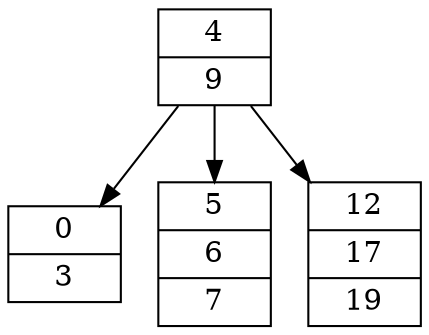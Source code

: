 digraph {
    node [shape = record];
    1442407170 [label="{4|9}"]
    1028566121 [label="{0|3}"]
    1118140819 [label="{5|6|7}"]
    1975012498 [label="{12|17|19}"]
    1442407170 -> 1028566121;
    1442407170 -> 1118140819;
    1442407170 -> 1975012498;
}
